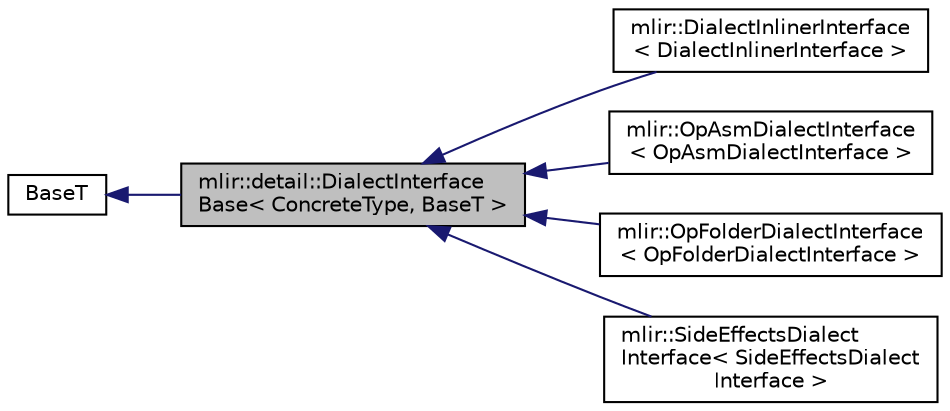 digraph "mlir::detail::DialectInterfaceBase&lt; ConcreteType, BaseT &gt;"
{
  bgcolor="transparent";
  edge [fontname="Helvetica",fontsize="10",labelfontname="Helvetica",labelfontsize="10"];
  node [fontname="Helvetica",fontsize="10",shape=record];
  rankdir="LR";
  Node0 [label="mlir::detail::DialectInterface\lBase\< ConcreteType, BaseT \>",height=0.2,width=0.4,color="black", fillcolor="grey75", style="filled", fontcolor="black"];
  Node1 -> Node0 [dir="back",color="midnightblue",fontsize="10",style="solid",fontname="Helvetica"];
  Node1 [label="BaseT",height=0.2,width=0.4,color="black",URL="$classBaseT.html"];
  Node0 -> Node2 [dir="back",color="midnightblue",fontsize="10",style="solid",fontname="Helvetica"];
  Node2 [label="mlir::DialectInlinerInterface\l\< DialectInlinerInterface \>",height=0.2,width=0.4,color="black",URL="$classmlir_1_1DialectInlinerInterface.html",tooltip="This is the interface that must be implemented by the dialects of operations to be inlined..."];
  Node0 -> Node3 [dir="back",color="midnightblue",fontsize="10",style="solid",fontname="Helvetica"];
  Node3 [label="mlir::OpAsmDialectInterface\l\< OpAsmDialectInterface \>",height=0.2,width=0.4,color="black",URL="$classmlir_1_1OpAsmDialectInterface.html"];
  Node0 -> Node4 [dir="back",color="midnightblue",fontsize="10",style="solid",fontname="Helvetica"];
  Node4 [label="mlir::OpFolderDialectInterface\l\< OpFolderDialectInterface \>",height=0.2,width=0.4,color="black",URL="$classmlir_1_1OpFolderDialectInterface.html",tooltip="This class defines a dialect interface used to assist the operation folder. "];
  Node0 -> Node5 [dir="back",color="midnightblue",fontsize="10",style="solid",fontname="Helvetica"];
  Node5 [label="mlir::SideEffectsDialect\lInterface\< SideEffectsDialect\lInterface \>",height=0.2,width=0.4,color="black",URL="$classmlir_1_1SideEffectsDialectInterface.html",tooltip="Specifies an interface for basic side-effect modelling that is used by the loop-invariant code motion..."];
}
